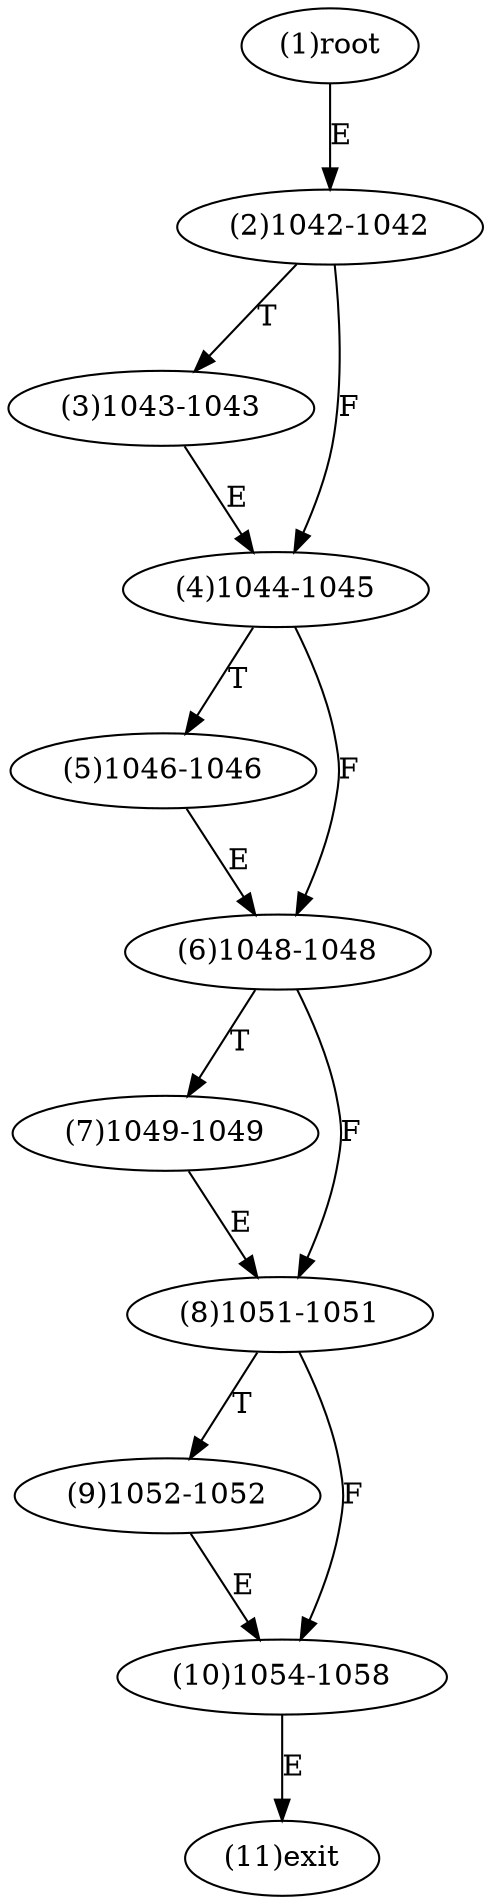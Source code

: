 digraph "" { 
1[ label="(1)root"];
2[ label="(2)1042-1042"];
3[ label="(3)1043-1043"];
4[ label="(4)1044-1045"];
5[ label="(5)1046-1046"];
6[ label="(6)1048-1048"];
7[ label="(7)1049-1049"];
8[ label="(8)1051-1051"];
9[ label="(9)1052-1052"];
10[ label="(10)1054-1058"];
11[ label="(11)exit"];
1->2[ label="E"];
2->4[ label="F"];
2->3[ label="T"];
3->4[ label="E"];
4->6[ label="F"];
4->5[ label="T"];
5->6[ label="E"];
6->8[ label="F"];
6->7[ label="T"];
7->8[ label="E"];
8->10[ label="F"];
8->9[ label="T"];
9->10[ label="E"];
10->11[ label="E"];
}